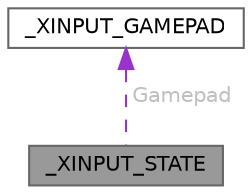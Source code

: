 digraph "_XINPUT_STATE"
{
 // LATEX_PDF_SIZE
  bgcolor="transparent";
  edge [fontname=Helvetica,fontsize=10,labelfontname=Helvetica,labelfontsize=10];
  node [fontname=Helvetica,fontsize=10,shape=box,height=0.2,width=0.4];
  Node1 [id="Node000001",label="_XINPUT_STATE",height=0.2,width=0.4,color="gray40", fillcolor="grey60", style="filled", fontcolor="black",tooltip=" "];
  Node2 -> Node1 [id="edge2_Node000001_Node000002",dir="back",color="darkorchid3",style="dashed",tooltip=" ",label=" Gamepad",fontcolor="grey" ];
  Node2 [id="Node000002",label="_XINPUT_GAMEPAD",height=0.2,width=0.4,color="gray40", fillcolor="white", style="filled",URL="$struct__XINPUT__GAMEPAD.html",tooltip=" "];
}
